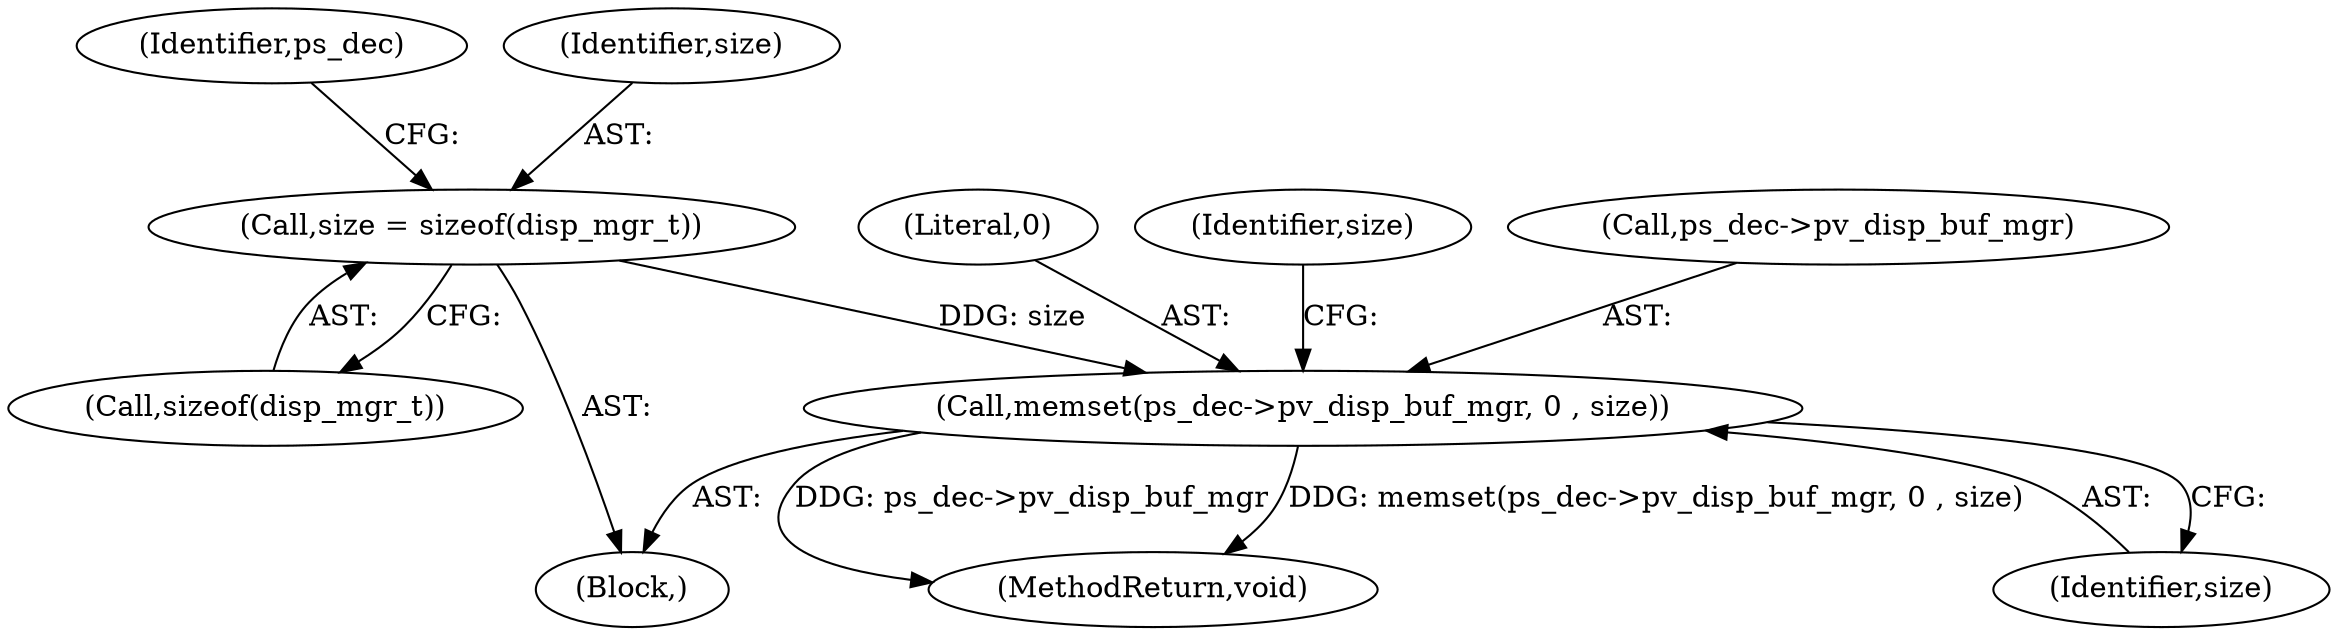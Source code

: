 digraph "0_Android_cc676ebd95247646e67907ccab150fb77a847335@API" {
"1000150" [label="(Call,memset(ps_dec->pv_disp_buf_mgr, 0 , size))"];
"1000146" [label="(Call,size = sizeof(disp_mgr_t))"];
"1000154" [label="(Literal,0)"];
"1000146" [label="(Call,size = sizeof(disp_mgr_t))"];
"1000155" [label="(Identifier,size)"];
"1000157" [label="(Identifier,size)"];
"1000152" [label="(Identifier,ps_dec)"];
"1000150" [label="(Call,memset(ps_dec->pv_disp_buf_mgr, 0 , size))"];
"1000963" [label="(MethodReturn,void)"];
"1000151" [label="(Call,ps_dec->pv_disp_buf_mgr)"];
"1000121" [label="(Block,)"];
"1000148" [label="(Call,sizeof(disp_mgr_t))"];
"1000147" [label="(Identifier,size)"];
"1000150" -> "1000121"  [label="AST: "];
"1000150" -> "1000155"  [label="CFG: "];
"1000151" -> "1000150"  [label="AST: "];
"1000154" -> "1000150"  [label="AST: "];
"1000155" -> "1000150"  [label="AST: "];
"1000157" -> "1000150"  [label="CFG: "];
"1000150" -> "1000963"  [label="DDG: ps_dec->pv_disp_buf_mgr"];
"1000150" -> "1000963"  [label="DDG: memset(ps_dec->pv_disp_buf_mgr, 0 , size)"];
"1000146" -> "1000150"  [label="DDG: size"];
"1000146" -> "1000121"  [label="AST: "];
"1000146" -> "1000148"  [label="CFG: "];
"1000147" -> "1000146"  [label="AST: "];
"1000148" -> "1000146"  [label="AST: "];
"1000152" -> "1000146"  [label="CFG: "];
}
